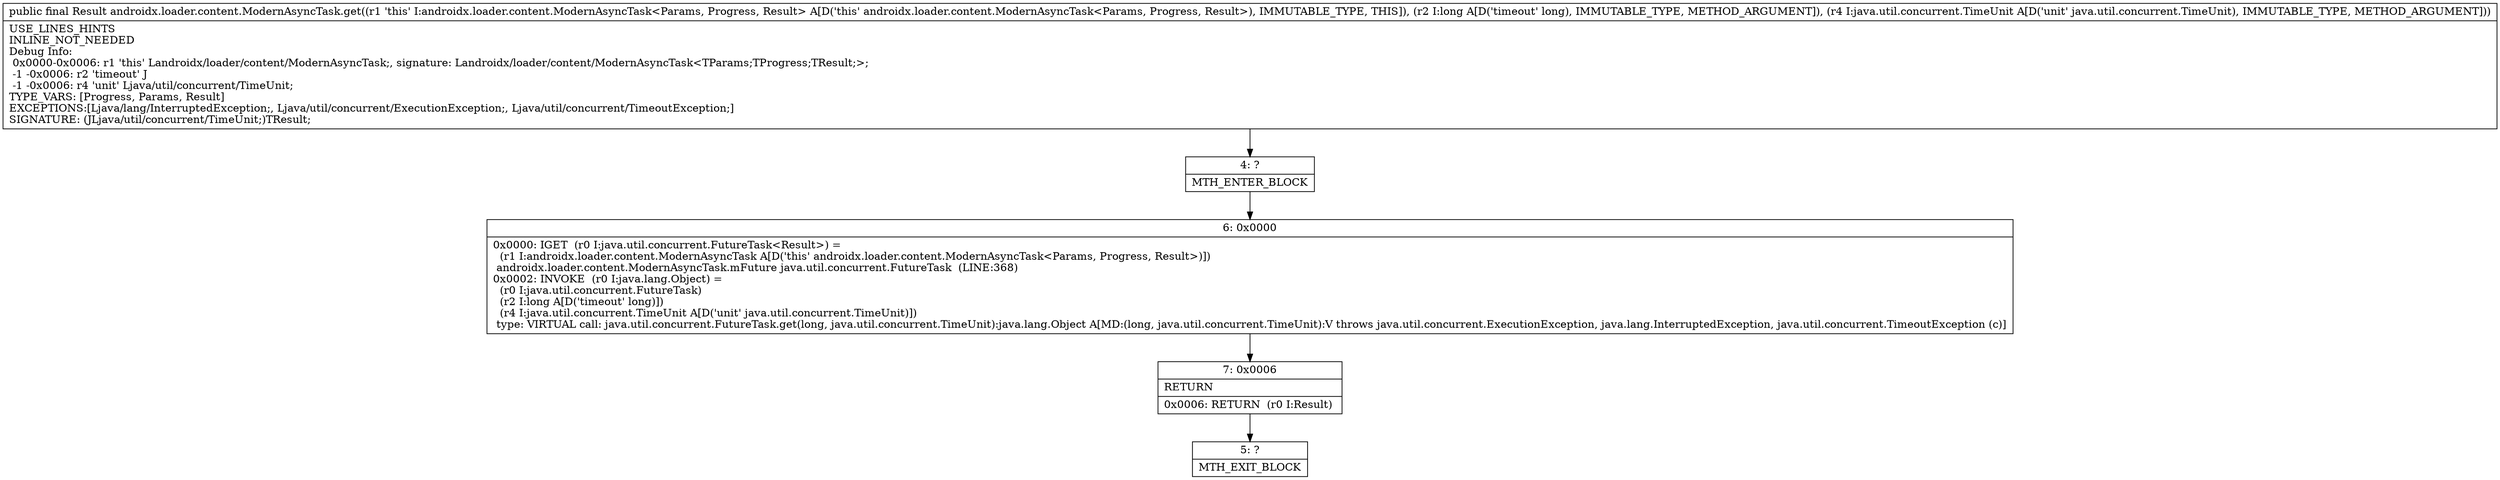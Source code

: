 digraph "CFG forandroidx.loader.content.ModernAsyncTask.get(JLjava\/util\/concurrent\/TimeUnit;)Ljava\/lang\/Object;" {
Node_4 [shape=record,label="{4\:\ ?|MTH_ENTER_BLOCK\l}"];
Node_6 [shape=record,label="{6\:\ 0x0000|0x0000: IGET  (r0 I:java.util.concurrent.FutureTask\<Result\>) = \l  (r1 I:androidx.loader.content.ModernAsyncTask A[D('this' androidx.loader.content.ModernAsyncTask\<Params, Progress, Result\>)])\l androidx.loader.content.ModernAsyncTask.mFuture java.util.concurrent.FutureTask  (LINE:368)\l0x0002: INVOKE  (r0 I:java.lang.Object) = \l  (r0 I:java.util.concurrent.FutureTask)\l  (r2 I:long A[D('timeout' long)])\l  (r4 I:java.util.concurrent.TimeUnit A[D('unit' java.util.concurrent.TimeUnit)])\l type: VIRTUAL call: java.util.concurrent.FutureTask.get(long, java.util.concurrent.TimeUnit):java.lang.Object A[MD:(long, java.util.concurrent.TimeUnit):V throws java.util.concurrent.ExecutionException, java.lang.InterruptedException, java.util.concurrent.TimeoutException (c)]\l}"];
Node_7 [shape=record,label="{7\:\ 0x0006|RETURN\l|0x0006: RETURN  (r0 I:Result) \l}"];
Node_5 [shape=record,label="{5\:\ ?|MTH_EXIT_BLOCK\l}"];
MethodNode[shape=record,label="{public final Result androidx.loader.content.ModernAsyncTask.get((r1 'this' I:androidx.loader.content.ModernAsyncTask\<Params, Progress, Result\> A[D('this' androidx.loader.content.ModernAsyncTask\<Params, Progress, Result\>), IMMUTABLE_TYPE, THIS]), (r2 I:long A[D('timeout' long), IMMUTABLE_TYPE, METHOD_ARGUMENT]), (r4 I:java.util.concurrent.TimeUnit A[D('unit' java.util.concurrent.TimeUnit), IMMUTABLE_TYPE, METHOD_ARGUMENT]))  | USE_LINES_HINTS\lINLINE_NOT_NEEDED\lDebug Info:\l  0x0000\-0x0006: r1 'this' Landroidx\/loader\/content\/ModernAsyncTask;, signature: Landroidx\/loader\/content\/ModernAsyncTask\<TParams;TProgress;TResult;\>;\l  \-1 \-0x0006: r2 'timeout' J\l  \-1 \-0x0006: r4 'unit' Ljava\/util\/concurrent\/TimeUnit;\lTYPE_VARS: [Progress, Params, Result]\lEXCEPTIONS:[Ljava\/lang\/InterruptedException;, Ljava\/util\/concurrent\/ExecutionException;, Ljava\/util\/concurrent\/TimeoutException;]\lSIGNATURE: (JLjava\/util\/concurrent\/TimeUnit;)TResult;\l}"];
MethodNode -> Node_4;Node_4 -> Node_6;
Node_6 -> Node_7;
Node_7 -> Node_5;
}

